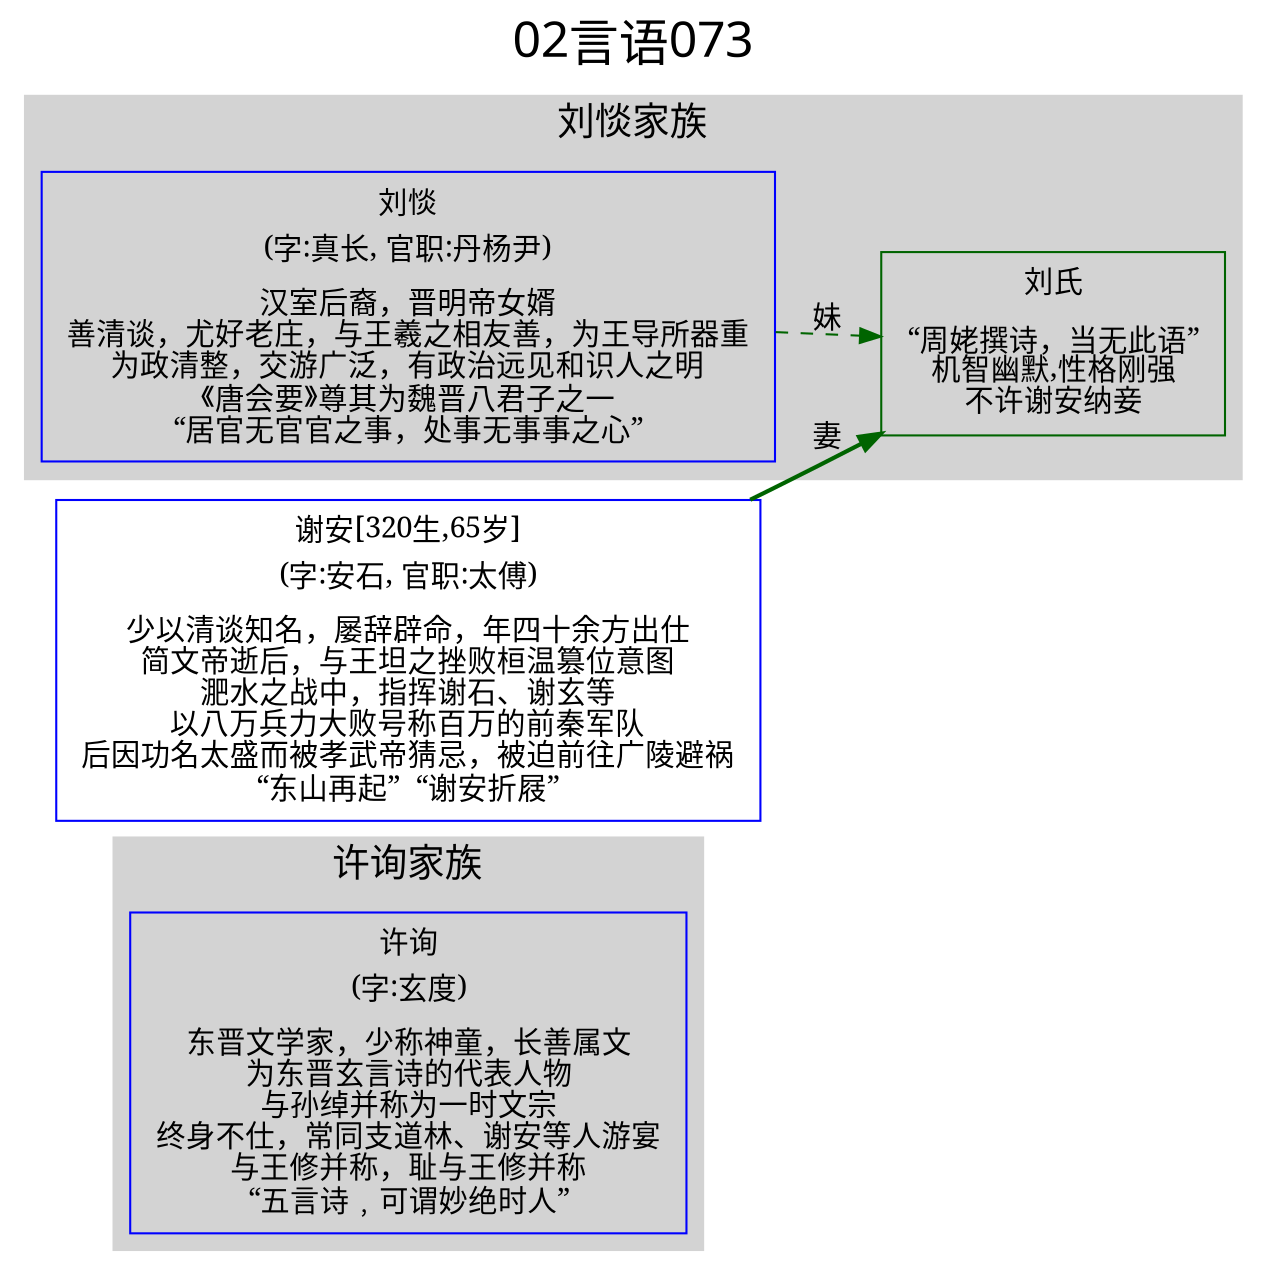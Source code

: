 
digraph
{
	rankdir = "LR";
	ranksep = 0.5;
	label = "02言语073";
	labelloc = "t";
	fontsize = "24";
	fontname = "SimHei";

	graph [style="filled", color="lightgrey"];
	node [fontname="SimSun"];
	edge [fontname="SimSun"];

	许询 [shape="box", color="blue", label=<<table border="0" cellborder="0"><tr><td>许询</td></tr><tr><td>(字:玄度)</td></tr><tr><td></td></tr><tr><td>东晋文学家，少称神童，长善属文<br/>为东晋玄言诗的代表人物<br/>与孙绰并称为一时文宗<br/>终身不仕，常同支道林、谢安等人游宴<br/>与王修并称，耻与王修并称<br/>“五言诗﹐可谓妙绝时人”<br/></td></tr></table>>];
	刘惔 [shape="box", color="blue", label=<<table border="0" cellborder="0"><tr><td>刘惔</td></tr><tr><td>(字:真长, 官职:丹杨尹)</td></tr><tr><td></td></tr><tr><td>汉室后裔，晋明帝女婿<br/>善清谈，尤好老庄，与王羲之相友善，为王导所器重<br/>为政清整，交游广泛，有政治远见和识人之明<br/>《唐会要》尊其为魏晋八君子之一<br/>“居官无官官之事，处事无事事之心”<br/></td></tr></table>>];
	沛国相县刘氏 [shape="box", color="darkgreen", label=<<table border="0" cellborder="0"><tr><td>刘氏</td></tr><tr><td></td></tr><tr><td>“周姥撰诗，当无此语”<br/>机智幽默,性格刚强<br/>不许谢安纳妾<br/></td></tr></table>>];
	谢安 [shape="box", color="blue", label=<<table border="0" cellborder="0"><tr><td>谢安[320生,65岁]</td></tr><tr><td>(字:安石, 官职:太傅)</td></tr><tr><td></td></tr><tr><td>少以清谈知名，屡辞辟命，年四十余方出仕<br/>简文帝逝后，与王坦之挫败桓温篡位意图<br/>淝水之战中，指挥谢石、谢玄等<br/>以八万兵力大败号称百万的前秦军队<br/>后因功名太盛而被孝武帝猜忌，被迫前往广陵避祸<br/>“东山再起”  “谢安折屐”<br/></td></tr></table>>];

	谢安 -> 沛国相县刘氏 [label="妻", style=bold, color="darkgreen"];
	刘惔 -> 沛国相县刘氏 [label="妹", style=dashed, color="darkgreen"];


	subgraph "cluster_许询"
	{
		fontsize="18";
		label="许询家族";
		许询;
	}

	subgraph "cluster_刘惔"
	{
		fontsize="18";
		label="刘惔家族";
		刘惔;沛国相县刘氏;刘惔;
	}

}
